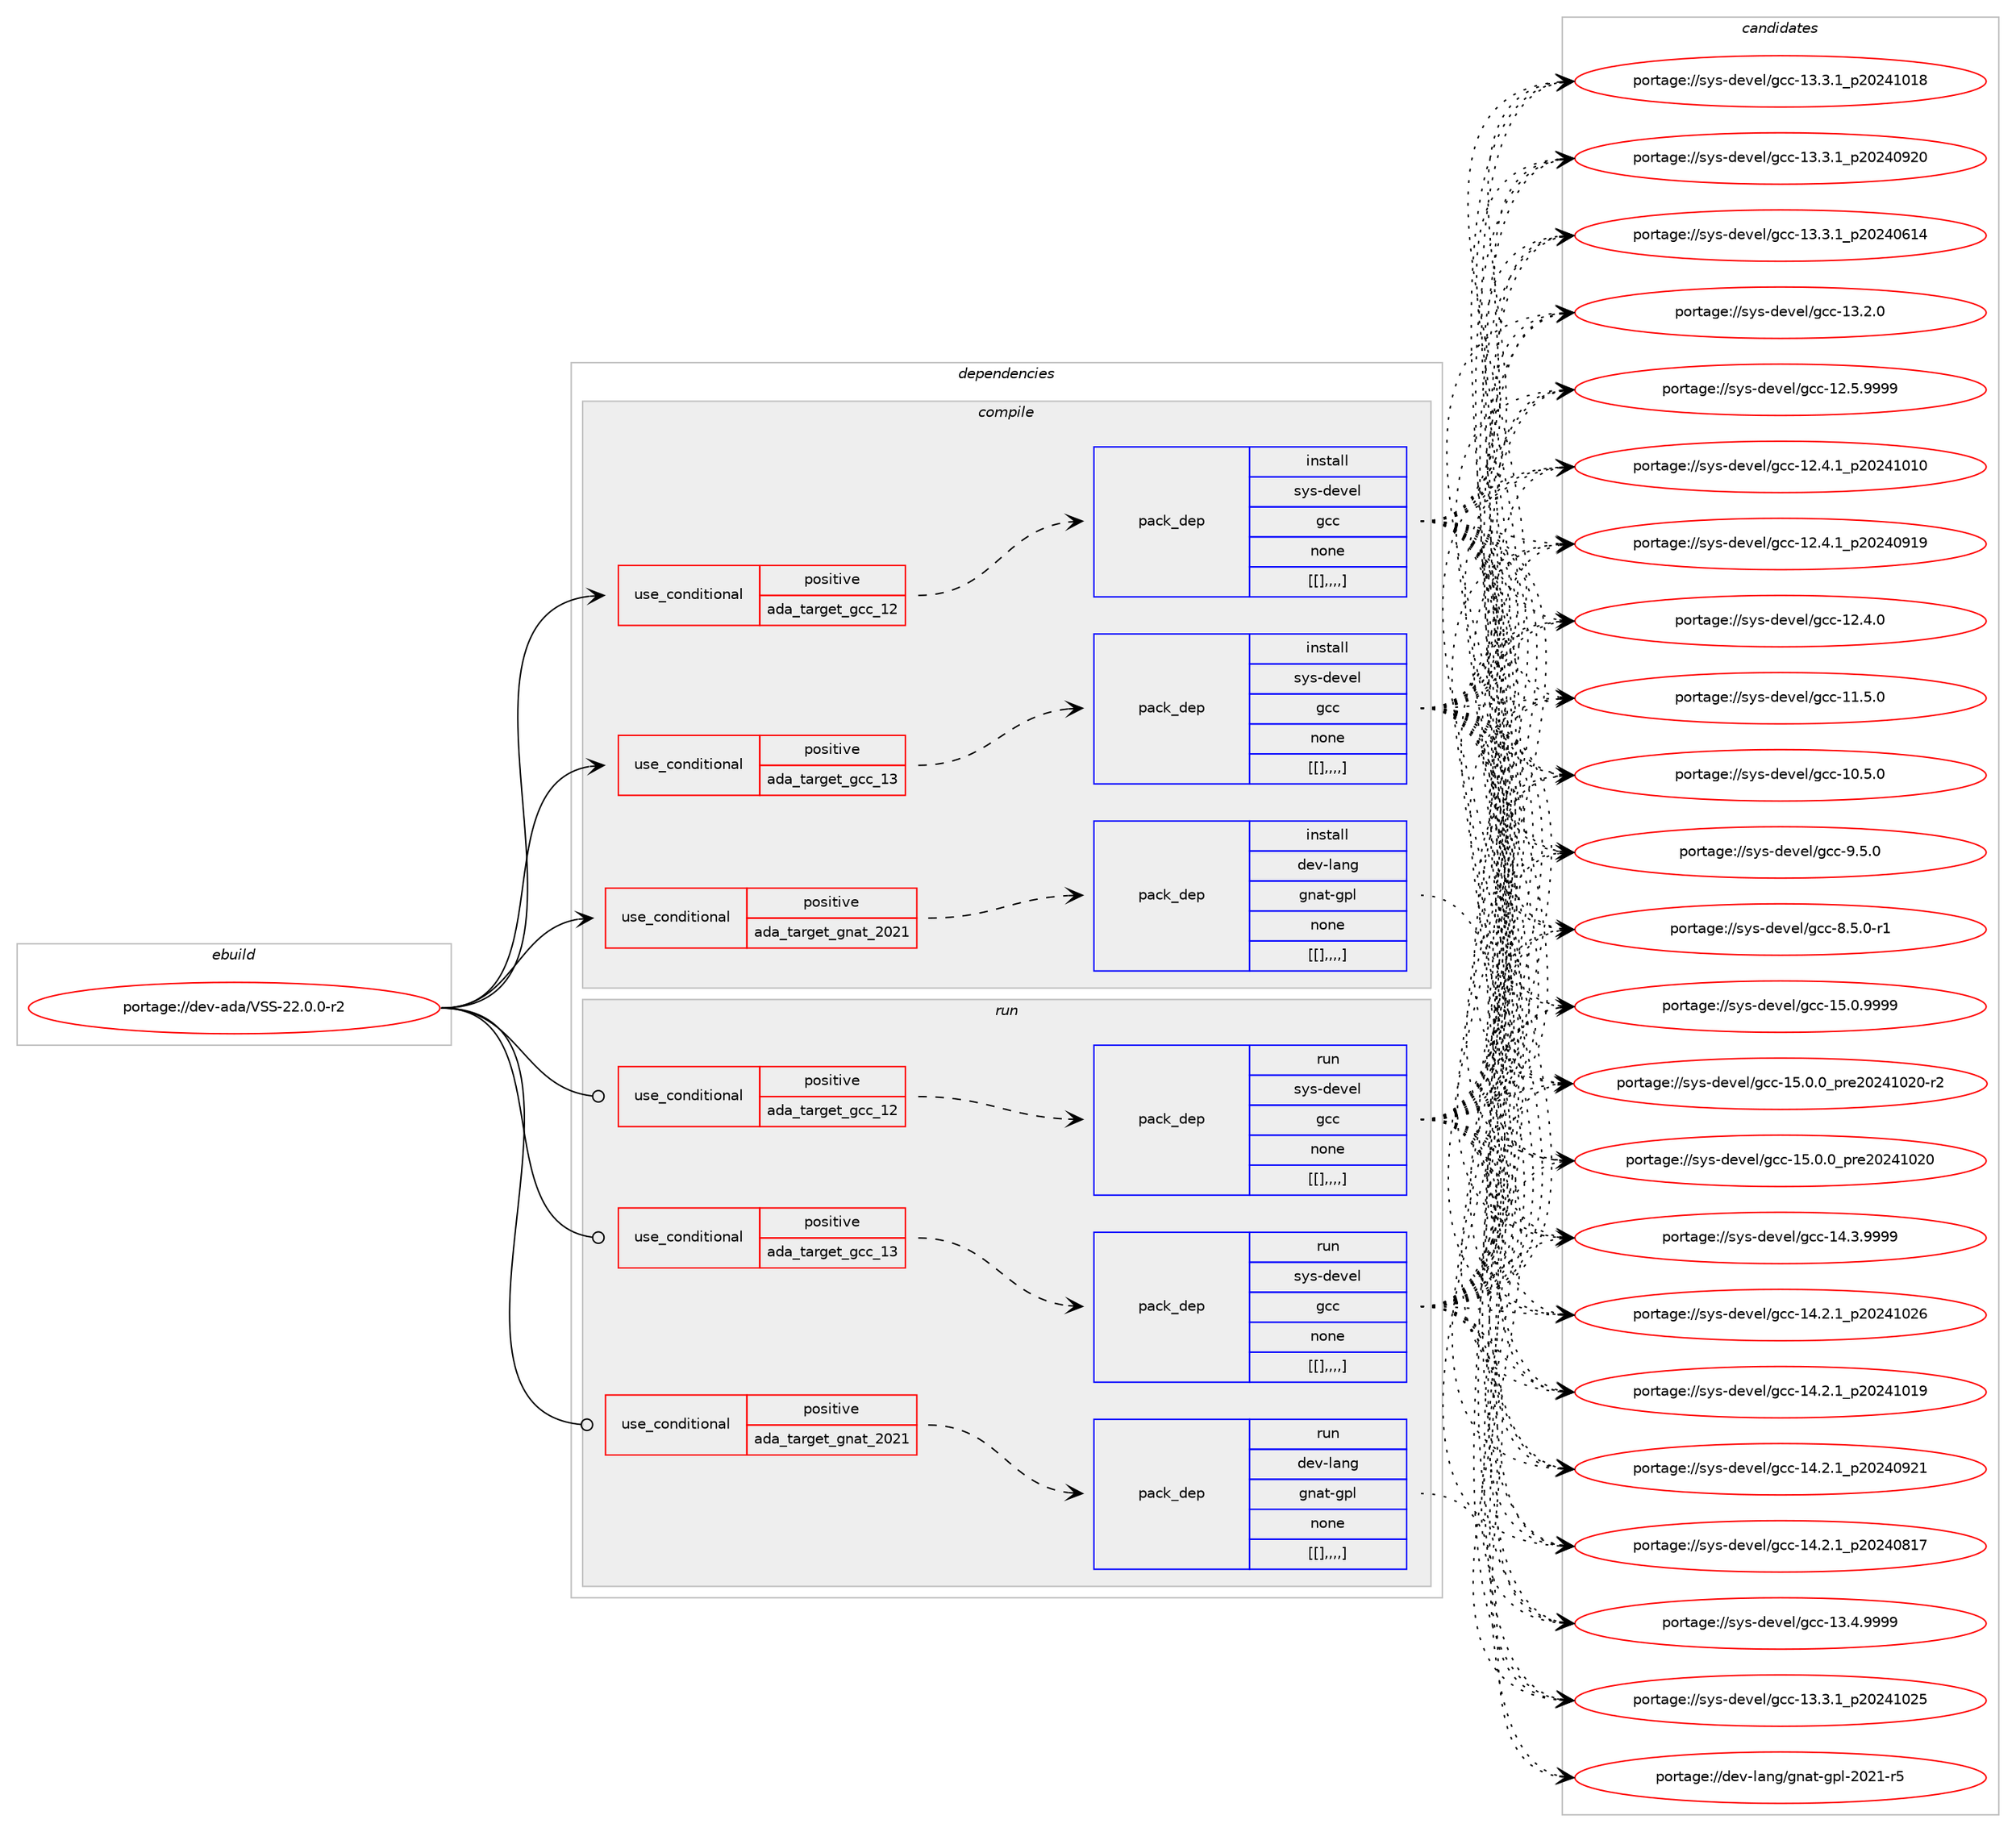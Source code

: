 digraph prolog {

# *************
# Graph options
# *************

newrank=true;
concentrate=true;
compound=true;
graph [rankdir=LR,fontname=Helvetica,fontsize=10,ranksep=1.5];#, ranksep=2.5, nodesep=0.2];
edge  [arrowhead=vee];
node  [fontname=Helvetica,fontsize=10];

# **********
# The ebuild
# **********

subgraph cluster_leftcol {
color=gray;
label=<<i>ebuild</i>>;
id [label="portage://dev-ada/VSS-22.0.0-r2", color=red, width=4, href="../dev-ada/VSS-22.0.0-r2.svg"];
}

# ****************
# The dependencies
# ****************

subgraph cluster_midcol {
color=gray;
label=<<i>dependencies</i>>;
subgraph cluster_compile {
fillcolor="#eeeeee";
style=filled;
label=<<i>compile</i>>;
subgraph cond17946 {
dependency66597 [label=<<TABLE BORDER="0" CELLBORDER="1" CELLSPACING="0" CELLPADDING="4"><TR><TD ROWSPAN="3" CELLPADDING="10">use_conditional</TD></TR><TR><TD>positive</TD></TR><TR><TD>ada_target_gcc_12</TD></TR></TABLE>>, shape=none, color=red];
subgraph pack47659 {
dependency66612 [label=<<TABLE BORDER="0" CELLBORDER="1" CELLSPACING="0" CELLPADDING="4" WIDTH="220"><TR><TD ROWSPAN="6" CELLPADDING="30">pack_dep</TD></TR><TR><TD WIDTH="110">install</TD></TR><TR><TD>sys-devel</TD></TR><TR><TD>gcc</TD></TR><TR><TD>none</TD></TR><TR><TD>[[],,,,]</TD></TR></TABLE>>, shape=none, color=blue];
}
dependency66597:e -> dependency66612:w [weight=20,style="dashed",arrowhead="vee"];
}
id:e -> dependency66597:w [weight=20,style="solid",arrowhead="vee"];
subgraph cond17948 {
dependency66617 [label=<<TABLE BORDER="0" CELLBORDER="1" CELLSPACING="0" CELLPADDING="4"><TR><TD ROWSPAN="3" CELLPADDING="10">use_conditional</TD></TR><TR><TD>positive</TD></TR><TR><TD>ada_target_gcc_13</TD></TR></TABLE>>, shape=none, color=red];
subgraph pack47676 {
dependency66646 [label=<<TABLE BORDER="0" CELLBORDER="1" CELLSPACING="0" CELLPADDING="4" WIDTH="220"><TR><TD ROWSPAN="6" CELLPADDING="30">pack_dep</TD></TR><TR><TD WIDTH="110">install</TD></TR><TR><TD>sys-devel</TD></TR><TR><TD>gcc</TD></TR><TR><TD>none</TD></TR><TR><TD>[[],,,,]</TD></TR></TABLE>>, shape=none, color=blue];
}
dependency66617:e -> dependency66646:w [weight=20,style="dashed",arrowhead="vee"];
}
id:e -> dependency66617:w [weight=20,style="solid",arrowhead="vee"];
subgraph cond17953 {
dependency66655 [label=<<TABLE BORDER="0" CELLBORDER="1" CELLSPACING="0" CELLPADDING="4"><TR><TD ROWSPAN="3" CELLPADDING="10">use_conditional</TD></TR><TR><TD>positive</TD></TR><TR><TD>ada_target_gnat_2021</TD></TR></TABLE>>, shape=none, color=red];
subgraph pack47705 {
dependency66667 [label=<<TABLE BORDER="0" CELLBORDER="1" CELLSPACING="0" CELLPADDING="4" WIDTH="220"><TR><TD ROWSPAN="6" CELLPADDING="30">pack_dep</TD></TR><TR><TD WIDTH="110">install</TD></TR><TR><TD>dev-lang</TD></TR><TR><TD>gnat-gpl</TD></TR><TR><TD>none</TD></TR><TR><TD>[[],,,,]</TD></TR></TABLE>>, shape=none, color=blue];
}
dependency66655:e -> dependency66667:w [weight=20,style="dashed",arrowhead="vee"];
}
id:e -> dependency66655:w [weight=20,style="solid",arrowhead="vee"];
}
subgraph cluster_compileandrun {
fillcolor="#eeeeee";
style=filled;
label=<<i>compile and run</i>>;
}
subgraph cluster_run {
fillcolor="#eeeeee";
style=filled;
label=<<i>run</i>>;
subgraph cond17957 {
dependency66704 [label=<<TABLE BORDER="0" CELLBORDER="1" CELLSPACING="0" CELLPADDING="4"><TR><TD ROWSPAN="3" CELLPADDING="10">use_conditional</TD></TR><TR><TD>positive</TD></TR><TR><TD>ada_target_gcc_12</TD></TR></TABLE>>, shape=none, color=red];
subgraph pack47748 {
dependency66714 [label=<<TABLE BORDER="0" CELLBORDER="1" CELLSPACING="0" CELLPADDING="4" WIDTH="220"><TR><TD ROWSPAN="6" CELLPADDING="30">pack_dep</TD></TR><TR><TD WIDTH="110">run</TD></TR><TR><TD>sys-devel</TD></TR><TR><TD>gcc</TD></TR><TR><TD>none</TD></TR><TR><TD>[[],,,,]</TD></TR></TABLE>>, shape=none, color=blue];
}
dependency66704:e -> dependency66714:w [weight=20,style="dashed",arrowhead="vee"];
}
id:e -> dependency66704:w [weight=20,style="solid",arrowhead="odot"];
subgraph cond17962 {
dependency66736 [label=<<TABLE BORDER="0" CELLBORDER="1" CELLSPACING="0" CELLPADDING="4"><TR><TD ROWSPAN="3" CELLPADDING="10">use_conditional</TD></TR><TR><TD>positive</TD></TR><TR><TD>ada_target_gcc_13</TD></TR></TABLE>>, shape=none, color=red];
subgraph pack47787 {
dependency66766 [label=<<TABLE BORDER="0" CELLBORDER="1" CELLSPACING="0" CELLPADDING="4" WIDTH="220"><TR><TD ROWSPAN="6" CELLPADDING="30">pack_dep</TD></TR><TR><TD WIDTH="110">run</TD></TR><TR><TD>sys-devel</TD></TR><TR><TD>gcc</TD></TR><TR><TD>none</TD></TR><TR><TD>[[],,,,]</TD></TR></TABLE>>, shape=none, color=blue];
}
dependency66736:e -> dependency66766:w [weight=20,style="dashed",arrowhead="vee"];
}
id:e -> dependency66736:w [weight=20,style="solid",arrowhead="odot"];
subgraph cond17975 {
dependency66774 [label=<<TABLE BORDER="0" CELLBORDER="1" CELLSPACING="0" CELLPADDING="4"><TR><TD ROWSPAN="3" CELLPADDING="10">use_conditional</TD></TR><TR><TD>positive</TD></TR><TR><TD>ada_target_gnat_2021</TD></TR></TABLE>>, shape=none, color=red];
subgraph pack47809 {
dependency66802 [label=<<TABLE BORDER="0" CELLBORDER="1" CELLSPACING="0" CELLPADDING="4" WIDTH="220"><TR><TD ROWSPAN="6" CELLPADDING="30">pack_dep</TD></TR><TR><TD WIDTH="110">run</TD></TR><TR><TD>dev-lang</TD></TR><TR><TD>gnat-gpl</TD></TR><TR><TD>none</TD></TR><TR><TD>[[],,,,]</TD></TR></TABLE>>, shape=none, color=blue];
}
dependency66774:e -> dependency66802:w [weight=20,style="dashed",arrowhead="vee"];
}
id:e -> dependency66774:w [weight=20,style="solid",arrowhead="odot"];
}
}

# **************
# The candidates
# **************

subgraph cluster_choices {
rank=same;
color=gray;
label=<<i>candidates</i>>;

subgraph choice46601 {
color=black;
nodesep=1;
choice1151211154510010111810110847103999945495346484657575757 [label="portage://sys-devel/gcc-15.0.9999", color=red, width=4,href="../sys-devel/gcc-15.0.9999.svg"];
choice11512111545100101118101108471039999454953464846489511211410150485052494850484511450 [label="portage://sys-devel/gcc-15.0.0_pre20241020-r2", color=red, width=4,href="../sys-devel/gcc-15.0.0_pre20241020-r2.svg"];
choice1151211154510010111810110847103999945495346484648951121141015048505249485048 [label="portage://sys-devel/gcc-15.0.0_pre20241020", color=red, width=4,href="../sys-devel/gcc-15.0.0_pre20241020.svg"];
choice1151211154510010111810110847103999945495246514657575757 [label="portage://sys-devel/gcc-14.3.9999", color=red, width=4,href="../sys-devel/gcc-14.3.9999.svg"];
choice1151211154510010111810110847103999945495246504649951125048505249485054 [label="portage://sys-devel/gcc-14.2.1_p20241026", color=red, width=4,href="../sys-devel/gcc-14.2.1_p20241026.svg"];
choice1151211154510010111810110847103999945495246504649951125048505249484957 [label="portage://sys-devel/gcc-14.2.1_p20241019", color=red, width=4,href="../sys-devel/gcc-14.2.1_p20241019.svg"];
choice1151211154510010111810110847103999945495246504649951125048505248575049 [label="portage://sys-devel/gcc-14.2.1_p20240921", color=red, width=4,href="../sys-devel/gcc-14.2.1_p20240921.svg"];
choice1151211154510010111810110847103999945495246504649951125048505248564955 [label="portage://sys-devel/gcc-14.2.1_p20240817", color=red, width=4,href="../sys-devel/gcc-14.2.1_p20240817.svg"];
choice1151211154510010111810110847103999945495146524657575757 [label="portage://sys-devel/gcc-13.4.9999", color=red, width=4,href="../sys-devel/gcc-13.4.9999.svg"];
choice1151211154510010111810110847103999945495146514649951125048505249485053 [label="portage://sys-devel/gcc-13.3.1_p20241025", color=red, width=4,href="../sys-devel/gcc-13.3.1_p20241025.svg"];
choice1151211154510010111810110847103999945495146514649951125048505249484956 [label="portage://sys-devel/gcc-13.3.1_p20241018", color=red, width=4,href="../sys-devel/gcc-13.3.1_p20241018.svg"];
choice1151211154510010111810110847103999945495146514649951125048505248575048 [label="portage://sys-devel/gcc-13.3.1_p20240920", color=red, width=4,href="../sys-devel/gcc-13.3.1_p20240920.svg"];
choice1151211154510010111810110847103999945495146514649951125048505248544952 [label="portage://sys-devel/gcc-13.3.1_p20240614", color=red, width=4,href="../sys-devel/gcc-13.3.1_p20240614.svg"];
choice1151211154510010111810110847103999945495146504648 [label="portage://sys-devel/gcc-13.2.0", color=red, width=4,href="../sys-devel/gcc-13.2.0.svg"];
choice1151211154510010111810110847103999945495046534657575757 [label="portage://sys-devel/gcc-12.5.9999", color=red, width=4,href="../sys-devel/gcc-12.5.9999.svg"];
choice1151211154510010111810110847103999945495046524649951125048505249484948 [label="portage://sys-devel/gcc-12.4.1_p20241010", color=red, width=4,href="../sys-devel/gcc-12.4.1_p20241010.svg"];
choice1151211154510010111810110847103999945495046524649951125048505248574957 [label="portage://sys-devel/gcc-12.4.1_p20240919", color=red, width=4,href="../sys-devel/gcc-12.4.1_p20240919.svg"];
choice1151211154510010111810110847103999945495046524648 [label="portage://sys-devel/gcc-12.4.0", color=red, width=4,href="../sys-devel/gcc-12.4.0.svg"];
choice1151211154510010111810110847103999945494946534648 [label="portage://sys-devel/gcc-11.5.0", color=red, width=4,href="../sys-devel/gcc-11.5.0.svg"];
choice1151211154510010111810110847103999945494846534648 [label="portage://sys-devel/gcc-10.5.0", color=red, width=4,href="../sys-devel/gcc-10.5.0.svg"];
choice11512111545100101118101108471039999455746534648 [label="portage://sys-devel/gcc-9.5.0", color=red, width=4,href="../sys-devel/gcc-9.5.0.svg"];
choice115121115451001011181011084710399994556465346484511449 [label="portage://sys-devel/gcc-8.5.0-r1", color=red, width=4,href="../sys-devel/gcc-8.5.0-r1.svg"];
dependency66612:e -> choice1151211154510010111810110847103999945495346484657575757:w [style=dotted,weight="100"];
dependency66612:e -> choice11512111545100101118101108471039999454953464846489511211410150485052494850484511450:w [style=dotted,weight="100"];
dependency66612:e -> choice1151211154510010111810110847103999945495346484648951121141015048505249485048:w [style=dotted,weight="100"];
dependency66612:e -> choice1151211154510010111810110847103999945495246514657575757:w [style=dotted,weight="100"];
dependency66612:e -> choice1151211154510010111810110847103999945495246504649951125048505249485054:w [style=dotted,weight="100"];
dependency66612:e -> choice1151211154510010111810110847103999945495246504649951125048505249484957:w [style=dotted,weight="100"];
dependency66612:e -> choice1151211154510010111810110847103999945495246504649951125048505248575049:w [style=dotted,weight="100"];
dependency66612:e -> choice1151211154510010111810110847103999945495246504649951125048505248564955:w [style=dotted,weight="100"];
dependency66612:e -> choice1151211154510010111810110847103999945495146524657575757:w [style=dotted,weight="100"];
dependency66612:e -> choice1151211154510010111810110847103999945495146514649951125048505249485053:w [style=dotted,weight="100"];
dependency66612:e -> choice1151211154510010111810110847103999945495146514649951125048505249484956:w [style=dotted,weight="100"];
dependency66612:e -> choice1151211154510010111810110847103999945495146514649951125048505248575048:w [style=dotted,weight="100"];
dependency66612:e -> choice1151211154510010111810110847103999945495146514649951125048505248544952:w [style=dotted,weight="100"];
dependency66612:e -> choice1151211154510010111810110847103999945495146504648:w [style=dotted,weight="100"];
dependency66612:e -> choice1151211154510010111810110847103999945495046534657575757:w [style=dotted,weight="100"];
dependency66612:e -> choice1151211154510010111810110847103999945495046524649951125048505249484948:w [style=dotted,weight="100"];
dependency66612:e -> choice1151211154510010111810110847103999945495046524649951125048505248574957:w [style=dotted,weight="100"];
dependency66612:e -> choice1151211154510010111810110847103999945495046524648:w [style=dotted,weight="100"];
dependency66612:e -> choice1151211154510010111810110847103999945494946534648:w [style=dotted,weight="100"];
dependency66612:e -> choice1151211154510010111810110847103999945494846534648:w [style=dotted,weight="100"];
dependency66612:e -> choice11512111545100101118101108471039999455746534648:w [style=dotted,weight="100"];
dependency66612:e -> choice115121115451001011181011084710399994556465346484511449:w [style=dotted,weight="100"];
}
subgraph choice46624 {
color=black;
nodesep=1;
choice1151211154510010111810110847103999945495346484657575757 [label="portage://sys-devel/gcc-15.0.9999", color=red, width=4,href="../sys-devel/gcc-15.0.9999.svg"];
choice11512111545100101118101108471039999454953464846489511211410150485052494850484511450 [label="portage://sys-devel/gcc-15.0.0_pre20241020-r2", color=red, width=4,href="../sys-devel/gcc-15.0.0_pre20241020-r2.svg"];
choice1151211154510010111810110847103999945495346484648951121141015048505249485048 [label="portage://sys-devel/gcc-15.0.0_pre20241020", color=red, width=4,href="../sys-devel/gcc-15.0.0_pre20241020.svg"];
choice1151211154510010111810110847103999945495246514657575757 [label="portage://sys-devel/gcc-14.3.9999", color=red, width=4,href="../sys-devel/gcc-14.3.9999.svg"];
choice1151211154510010111810110847103999945495246504649951125048505249485054 [label="portage://sys-devel/gcc-14.2.1_p20241026", color=red, width=4,href="../sys-devel/gcc-14.2.1_p20241026.svg"];
choice1151211154510010111810110847103999945495246504649951125048505249484957 [label="portage://sys-devel/gcc-14.2.1_p20241019", color=red, width=4,href="../sys-devel/gcc-14.2.1_p20241019.svg"];
choice1151211154510010111810110847103999945495246504649951125048505248575049 [label="portage://sys-devel/gcc-14.2.1_p20240921", color=red, width=4,href="../sys-devel/gcc-14.2.1_p20240921.svg"];
choice1151211154510010111810110847103999945495246504649951125048505248564955 [label="portage://sys-devel/gcc-14.2.1_p20240817", color=red, width=4,href="../sys-devel/gcc-14.2.1_p20240817.svg"];
choice1151211154510010111810110847103999945495146524657575757 [label="portage://sys-devel/gcc-13.4.9999", color=red, width=4,href="../sys-devel/gcc-13.4.9999.svg"];
choice1151211154510010111810110847103999945495146514649951125048505249485053 [label="portage://sys-devel/gcc-13.3.1_p20241025", color=red, width=4,href="../sys-devel/gcc-13.3.1_p20241025.svg"];
choice1151211154510010111810110847103999945495146514649951125048505249484956 [label="portage://sys-devel/gcc-13.3.1_p20241018", color=red, width=4,href="../sys-devel/gcc-13.3.1_p20241018.svg"];
choice1151211154510010111810110847103999945495146514649951125048505248575048 [label="portage://sys-devel/gcc-13.3.1_p20240920", color=red, width=4,href="../sys-devel/gcc-13.3.1_p20240920.svg"];
choice1151211154510010111810110847103999945495146514649951125048505248544952 [label="portage://sys-devel/gcc-13.3.1_p20240614", color=red, width=4,href="../sys-devel/gcc-13.3.1_p20240614.svg"];
choice1151211154510010111810110847103999945495146504648 [label="portage://sys-devel/gcc-13.2.0", color=red, width=4,href="../sys-devel/gcc-13.2.0.svg"];
choice1151211154510010111810110847103999945495046534657575757 [label="portage://sys-devel/gcc-12.5.9999", color=red, width=4,href="../sys-devel/gcc-12.5.9999.svg"];
choice1151211154510010111810110847103999945495046524649951125048505249484948 [label="portage://sys-devel/gcc-12.4.1_p20241010", color=red, width=4,href="../sys-devel/gcc-12.4.1_p20241010.svg"];
choice1151211154510010111810110847103999945495046524649951125048505248574957 [label="portage://sys-devel/gcc-12.4.1_p20240919", color=red, width=4,href="../sys-devel/gcc-12.4.1_p20240919.svg"];
choice1151211154510010111810110847103999945495046524648 [label="portage://sys-devel/gcc-12.4.0", color=red, width=4,href="../sys-devel/gcc-12.4.0.svg"];
choice1151211154510010111810110847103999945494946534648 [label="portage://sys-devel/gcc-11.5.0", color=red, width=4,href="../sys-devel/gcc-11.5.0.svg"];
choice1151211154510010111810110847103999945494846534648 [label="portage://sys-devel/gcc-10.5.0", color=red, width=4,href="../sys-devel/gcc-10.5.0.svg"];
choice11512111545100101118101108471039999455746534648 [label="portage://sys-devel/gcc-9.5.0", color=red, width=4,href="../sys-devel/gcc-9.5.0.svg"];
choice115121115451001011181011084710399994556465346484511449 [label="portage://sys-devel/gcc-8.5.0-r1", color=red, width=4,href="../sys-devel/gcc-8.5.0-r1.svg"];
dependency66646:e -> choice1151211154510010111810110847103999945495346484657575757:w [style=dotted,weight="100"];
dependency66646:e -> choice11512111545100101118101108471039999454953464846489511211410150485052494850484511450:w [style=dotted,weight="100"];
dependency66646:e -> choice1151211154510010111810110847103999945495346484648951121141015048505249485048:w [style=dotted,weight="100"];
dependency66646:e -> choice1151211154510010111810110847103999945495246514657575757:w [style=dotted,weight="100"];
dependency66646:e -> choice1151211154510010111810110847103999945495246504649951125048505249485054:w [style=dotted,weight="100"];
dependency66646:e -> choice1151211154510010111810110847103999945495246504649951125048505249484957:w [style=dotted,weight="100"];
dependency66646:e -> choice1151211154510010111810110847103999945495246504649951125048505248575049:w [style=dotted,weight="100"];
dependency66646:e -> choice1151211154510010111810110847103999945495246504649951125048505248564955:w [style=dotted,weight="100"];
dependency66646:e -> choice1151211154510010111810110847103999945495146524657575757:w [style=dotted,weight="100"];
dependency66646:e -> choice1151211154510010111810110847103999945495146514649951125048505249485053:w [style=dotted,weight="100"];
dependency66646:e -> choice1151211154510010111810110847103999945495146514649951125048505249484956:w [style=dotted,weight="100"];
dependency66646:e -> choice1151211154510010111810110847103999945495146514649951125048505248575048:w [style=dotted,weight="100"];
dependency66646:e -> choice1151211154510010111810110847103999945495146514649951125048505248544952:w [style=dotted,weight="100"];
dependency66646:e -> choice1151211154510010111810110847103999945495146504648:w [style=dotted,weight="100"];
dependency66646:e -> choice1151211154510010111810110847103999945495046534657575757:w [style=dotted,weight="100"];
dependency66646:e -> choice1151211154510010111810110847103999945495046524649951125048505249484948:w [style=dotted,weight="100"];
dependency66646:e -> choice1151211154510010111810110847103999945495046524649951125048505248574957:w [style=dotted,weight="100"];
dependency66646:e -> choice1151211154510010111810110847103999945495046524648:w [style=dotted,weight="100"];
dependency66646:e -> choice1151211154510010111810110847103999945494946534648:w [style=dotted,weight="100"];
dependency66646:e -> choice1151211154510010111810110847103999945494846534648:w [style=dotted,weight="100"];
dependency66646:e -> choice11512111545100101118101108471039999455746534648:w [style=dotted,weight="100"];
dependency66646:e -> choice115121115451001011181011084710399994556465346484511449:w [style=dotted,weight="100"];
}
subgraph choice46674 {
color=black;
nodesep=1;
choice100101118451089711010347103110971164510311210845504850494511453 [label="portage://dev-lang/gnat-gpl-2021-r5", color=red, width=4,href="../dev-lang/gnat-gpl-2021-r5.svg"];
dependency66667:e -> choice100101118451089711010347103110971164510311210845504850494511453:w [style=dotted,weight="100"];
}
subgraph choice46706 {
color=black;
nodesep=1;
choice1151211154510010111810110847103999945495346484657575757 [label="portage://sys-devel/gcc-15.0.9999", color=red, width=4,href="../sys-devel/gcc-15.0.9999.svg"];
choice11512111545100101118101108471039999454953464846489511211410150485052494850484511450 [label="portage://sys-devel/gcc-15.0.0_pre20241020-r2", color=red, width=4,href="../sys-devel/gcc-15.0.0_pre20241020-r2.svg"];
choice1151211154510010111810110847103999945495346484648951121141015048505249485048 [label="portage://sys-devel/gcc-15.0.0_pre20241020", color=red, width=4,href="../sys-devel/gcc-15.0.0_pre20241020.svg"];
choice1151211154510010111810110847103999945495246514657575757 [label="portage://sys-devel/gcc-14.3.9999", color=red, width=4,href="../sys-devel/gcc-14.3.9999.svg"];
choice1151211154510010111810110847103999945495246504649951125048505249485054 [label="portage://sys-devel/gcc-14.2.1_p20241026", color=red, width=4,href="../sys-devel/gcc-14.2.1_p20241026.svg"];
choice1151211154510010111810110847103999945495246504649951125048505249484957 [label="portage://sys-devel/gcc-14.2.1_p20241019", color=red, width=4,href="../sys-devel/gcc-14.2.1_p20241019.svg"];
choice1151211154510010111810110847103999945495246504649951125048505248575049 [label="portage://sys-devel/gcc-14.2.1_p20240921", color=red, width=4,href="../sys-devel/gcc-14.2.1_p20240921.svg"];
choice1151211154510010111810110847103999945495246504649951125048505248564955 [label="portage://sys-devel/gcc-14.2.1_p20240817", color=red, width=4,href="../sys-devel/gcc-14.2.1_p20240817.svg"];
choice1151211154510010111810110847103999945495146524657575757 [label="portage://sys-devel/gcc-13.4.9999", color=red, width=4,href="../sys-devel/gcc-13.4.9999.svg"];
choice1151211154510010111810110847103999945495146514649951125048505249485053 [label="portage://sys-devel/gcc-13.3.1_p20241025", color=red, width=4,href="../sys-devel/gcc-13.3.1_p20241025.svg"];
choice1151211154510010111810110847103999945495146514649951125048505249484956 [label="portage://sys-devel/gcc-13.3.1_p20241018", color=red, width=4,href="../sys-devel/gcc-13.3.1_p20241018.svg"];
choice1151211154510010111810110847103999945495146514649951125048505248575048 [label="portage://sys-devel/gcc-13.3.1_p20240920", color=red, width=4,href="../sys-devel/gcc-13.3.1_p20240920.svg"];
choice1151211154510010111810110847103999945495146514649951125048505248544952 [label="portage://sys-devel/gcc-13.3.1_p20240614", color=red, width=4,href="../sys-devel/gcc-13.3.1_p20240614.svg"];
choice1151211154510010111810110847103999945495146504648 [label="portage://sys-devel/gcc-13.2.0", color=red, width=4,href="../sys-devel/gcc-13.2.0.svg"];
choice1151211154510010111810110847103999945495046534657575757 [label="portage://sys-devel/gcc-12.5.9999", color=red, width=4,href="../sys-devel/gcc-12.5.9999.svg"];
choice1151211154510010111810110847103999945495046524649951125048505249484948 [label="portage://sys-devel/gcc-12.4.1_p20241010", color=red, width=4,href="../sys-devel/gcc-12.4.1_p20241010.svg"];
choice1151211154510010111810110847103999945495046524649951125048505248574957 [label="portage://sys-devel/gcc-12.4.1_p20240919", color=red, width=4,href="../sys-devel/gcc-12.4.1_p20240919.svg"];
choice1151211154510010111810110847103999945495046524648 [label="portage://sys-devel/gcc-12.4.0", color=red, width=4,href="../sys-devel/gcc-12.4.0.svg"];
choice1151211154510010111810110847103999945494946534648 [label="portage://sys-devel/gcc-11.5.0", color=red, width=4,href="../sys-devel/gcc-11.5.0.svg"];
choice1151211154510010111810110847103999945494846534648 [label="portage://sys-devel/gcc-10.5.0", color=red, width=4,href="../sys-devel/gcc-10.5.0.svg"];
choice11512111545100101118101108471039999455746534648 [label="portage://sys-devel/gcc-9.5.0", color=red, width=4,href="../sys-devel/gcc-9.5.0.svg"];
choice115121115451001011181011084710399994556465346484511449 [label="portage://sys-devel/gcc-8.5.0-r1", color=red, width=4,href="../sys-devel/gcc-8.5.0-r1.svg"];
dependency66714:e -> choice1151211154510010111810110847103999945495346484657575757:w [style=dotted,weight="100"];
dependency66714:e -> choice11512111545100101118101108471039999454953464846489511211410150485052494850484511450:w [style=dotted,weight="100"];
dependency66714:e -> choice1151211154510010111810110847103999945495346484648951121141015048505249485048:w [style=dotted,weight="100"];
dependency66714:e -> choice1151211154510010111810110847103999945495246514657575757:w [style=dotted,weight="100"];
dependency66714:e -> choice1151211154510010111810110847103999945495246504649951125048505249485054:w [style=dotted,weight="100"];
dependency66714:e -> choice1151211154510010111810110847103999945495246504649951125048505249484957:w [style=dotted,weight="100"];
dependency66714:e -> choice1151211154510010111810110847103999945495246504649951125048505248575049:w [style=dotted,weight="100"];
dependency66714:e -> choice1151211154510010111810110847103999945495246504649951125048505248564955:w [style=dotted,weight="100"];
dependency66714:e -> choice1151211154510010111810110847103999945495146524657575757:w [style=dotted,weight="100"];
dependency66714:e -> choice1151211154510010111810110847103999945495146514649951125048505249485053:w [style=dotted,weight="100"];
dependency66714:e -> choice1151211154510010111810110847103999945495146514649951125048505249484956:w [style=dotted,weight="100"];
dependency66714:e -> choice1151211154510010111810110847103999945495146514649951125048505248575048:w [style=dotted,weight="100"];
dependency66714:e -> choice1151211154510010111810110847103999945495146514649951125048505248544952:w [style=dotted,weight="100"];
dependency66714:e -> choice1151211154510010111810110847103999945495146504648:w [style=dotted,weight="100"];
dependency66714:e -> choice1151211154510010111810110847103999945495046534657575757:w [style=dotted,weight="100"];
dependency66714:e -> choice1151211154510010111810110847103999945495046524649951125048505249484948:w [style=dotted,weight="100"];
dependency66714:e -> choice1151211154510010111810110847103999945495046524649951125048505248574957:w [style=dotted,weight="100"];
dependency66714:e -> choice1151211154510010111810110847103999945495046524648:w [style=dotted,weight="100"];
dependency66714:e -> choice1151211154510010111810110847103999945494946534648:w [style=dotted,weight="100"];
dependency66714:e -> choice1151211154510010111810110847103999945494846534648:w [style=dotted,weight="100"];
dependency66714:e -> choice11512111545100101118101108471039999455746534648:w [style=dotted,weight="100"];
dependency66714:e -> choice115121115451001011181011084710399994556465346484511449:w [style=dotted,weight="100"];
}
subgraph choice46772 {
color=black;
nodesep=1;
choice1151211154510010111810110847103999945495346484657575757 [label="portage://sys-devel/gcc-15.0.9999", color=red, width=4,href="../sys-devel/gcc-15.0.9999.svg"];
choice11512111545100101118101108471039999454953464846489511211410150485052494850484511450 [label="portage://sys-devel/gcc-15.0.0_pre20241020-r2", color=red, width=4,href="../sys-devel/gcc-15.0.0_pre20241020-r2.svg"];
choice1151211154510010111810110847103999945495346484648951121141015048505249485048 [label="portage://sys-devel/gcc-15.0.0_pre20241020", color=red, width=4,href="../sys-devel/gcc-15.0.0_pre20241020.svg"];
choice1151211154510010111810110847103999945495246514657575757 [label="portage://sys-devel/gcc-14.3.9999", color=red, width=4,href="../sys-devel/gcc-14.3.9999.svg"];
choice1151211154510010111810110847103999945495246504649951125048505249485054 [label="portage://sys-devel/gcc-14.2.1_p20241026", color=red, width=4,href="../sys-devel/gcc-14.2.1_p20241026.svg"];
choice1151211154510010111810110847103999945495246504649951125048505249484957 [label="portage://sys-devel/gcc-14.2.1_p20241019", color=red, width=4,href="../sys-devel/gcc-14.2.1_p20241019.svg"];
choice1151211154510010111810110847103999945495246504649951125048505248575049 [label="portage://sys-devel/gcc-14.2.1_p20240921", color=red, width=4,href="../sys-devel/gcc-14.2.1_p20240921.svg"];
choice1151211154510010111810110847103999945495246504649951125048505248564955 [label="portage://sys-devel/gcc-14.2.1_p20240817", color=red, width=4,href="../sys-devel/gcc-14.2.1_p20240817.svg"];
choice1151211154510010111810110847103999945495146524657575757 [label="portage://sys-devel/gcc-13.4.9999", color=red, width=4,href="../sys-devel/gcc-13.4.9999.svg"];
choice1151211154510010111810110847103999945495146514649951125048505249485053 [label="portage://sys-devel/gcc-13.3.1_p20241025", color=red, width=4,href="../sys-devel/gcc-13.3.1_p20241025.svg"];
choice1151211154510010111810110847103999945495146514649951125048505249484956 [label="portage://sys-devel/gcc-13.3.1_p20241018", color=red, width=4,href="../sys-devel/gcc-13.3.1_p20241018.svg"];
choice1151211154510010111810110847103999945495146514649951125048505248575048 [label="portage://sys-devel/gcc-13.3.1_p20240920", color=red, width=4,href="../sys-devel/gcc-13.3.1_p20240920.svg"];
choice1151211154510010111810110847103999945495146514649951125048505248544952 [label="portage://sys-devel/gcc-13.3.1_p20240614", color=red, width=4,href="../sys-devel/gcc-13.3.1_p20240614.svg"];
choice1151211154510010111810110847103999945495146504648 [label="portage://sys-devel/gcc-13.2.0", color=red, width=4,href="../sys-devel/gcc-13.2.0.svg"];
choice1151211154510010111810110847103999945495046534657575757 [label="portage://sys-devel/gcc-12.5.9999", color=red, width=4,href="../sys-devel/gcc-12.5.9999.svg"];
choice1151211154510010111810110847103999945495046524649951125048505249484948 [label="portage://sys-devel/gcc-12.4.1_p20241010", color=red, width=4,href="../sys-devel/gcc-12.4.1_p20241010.svg"];
choice1151211154510010111810110847103999945495046524649951125048505248574957 [label="portage://sys-devel/gcc-12.4.1_p20240919", color=red, width=4,href="../sys-devel/gcc-12.4.1_p20240919.svg"];
choice1151211154510010111810110847103999945495046524648 [label="portage://sys-devel/gcc-12.4.0", color=red, width=4,href="../sys-devel/gcc-12.4.0.svg"];
choice1151211154510010111810110847103999945494946534648 [label="portage://sys-devel/gcc-11.5.0", color=red, width=4,href="../sys-devel/gcc-11.5.0.svg"];
choice1151211154510010111810110847103999945494846534648 [label="portage://sys-devel/gcc-10.5.0", color=red, width=4,href="../sys-devel/gcc-10.5.0.svg"];
choice11512111545100101118101108471039999455746534648 [label="portage://sys-devel/gcc-9.5.0", color=red, width=4,href="../sys-devel/gcc-9.5.0.svg"];
choice115121115451001011181011084710399994556465346484511449 [label="portage://sys-devel/gcc-8.5.0-r1", color=red, width=4,href="../sys-devel/gcc-8.5.0-r1.svg"];
dependency66766:e -> choice1151211154510010111810110847103999945495346484657575757:w [style=dotted,weight="100"];
dependency66766:e -> choice11512111545100101118101108471039999454953464846489511211410150485052494850484511450:w [style=dotted,weight="100"];
dependency66766:e -> choice1151211154510010111810110847103999945495346484648951121141015048505249485048:w [style=dotted,weight="100"];
dependency66766:e -> choice1151211154510010111810110847103999945495246514657575757:w [style=dotted,weight="100"];
dependency66766:e -> choice1151211154510010111810110847103999945495246504649951125048505249485054:w [style=dotted,weight="100"];
dependency66766:e -> choice1151211154510010111810110847103999945495246504649951125048505249484957:w [style=dotted,weight="100"];
dependency66766:e -> choice1151211154510010111810110847103999945495246504649951125048505248575049:w [style=dotted,weight="100"];
dependency66766:e -> choice1151211154510010111810110847103999945495246504649951125048505248564955:w [style=dotted,weight="100"];
dependency66766:e -> choice1151211154510010111810110847103999945495146524657575757:w [style=dotted,weight="100"];
dependency66766:e -> choice1151211154510010111810110847103999945495146514649951125048505249485053:w [style=dotted,weight="100"];
dependency66766:e -> choice1151211154510010111810110847103999945495146514649951125048505249484956:w [style=dotted,weight="100"];
dependency66766:e -> choice1151211154510010111810110847103999945495146514649951125048505248575048:w [style=dotted,weight="100"];
dependency66766:e -> choice1151211154510010111810110847103999945495146514649951125048505248544952:w [style=dotted,weight="100"];
dependency66766:e -> choice1151211154510010111810110847103999945495146504648:w [style=dotted,weight="100"];
dependency66766:e -> choice1151211154510010111810110847103999945495046534657575757:w [style=dotted,weight="100"];
dependency66766:e -> choice1151211154510010111810110847103999945495046524649951125048505249484948:w [style=dotted,weight="100"];
dependency66766:e -> choice1151211154510010111810110847103999945495046524649951125048505248574957:w [style=dotted,weight="100"];
dependency66766:e -> choice1151211154510010111810110847103999945495046524648:w [style=dotted,weight="100"];
dependency66766:e -> choice1151211154510010111810110847103999945494946534648:w [style=dotted,weight="100"];
dependency66766:e -> choice1151211154510010111810110847103999945494846534648:w [style=dotted,weight="100"];
dependency66766:e -> choice11512111545100101118101108471039999455746534648:w [style=dotted,weight="100"];
dependency66766:e -> choice115121115451001011181011084710399994556465346484511449:w [style=dotted,weight="100"];
}
subgraph choice46817 {
color=black;
nodesep=1;
choice100101118451089711010347103110971164510311210845504850494511453 [label="portage://dev-lang/gnat-gpl-2021-r5", color=red, width=4,href="../dev-lang/gnat-gpl-2021-r5.svg"];
dependency66802:e -> choice100101118451089711010347103110971164510311210845504850494511453:w [style=dotted,weight="100"];
}
}

}
